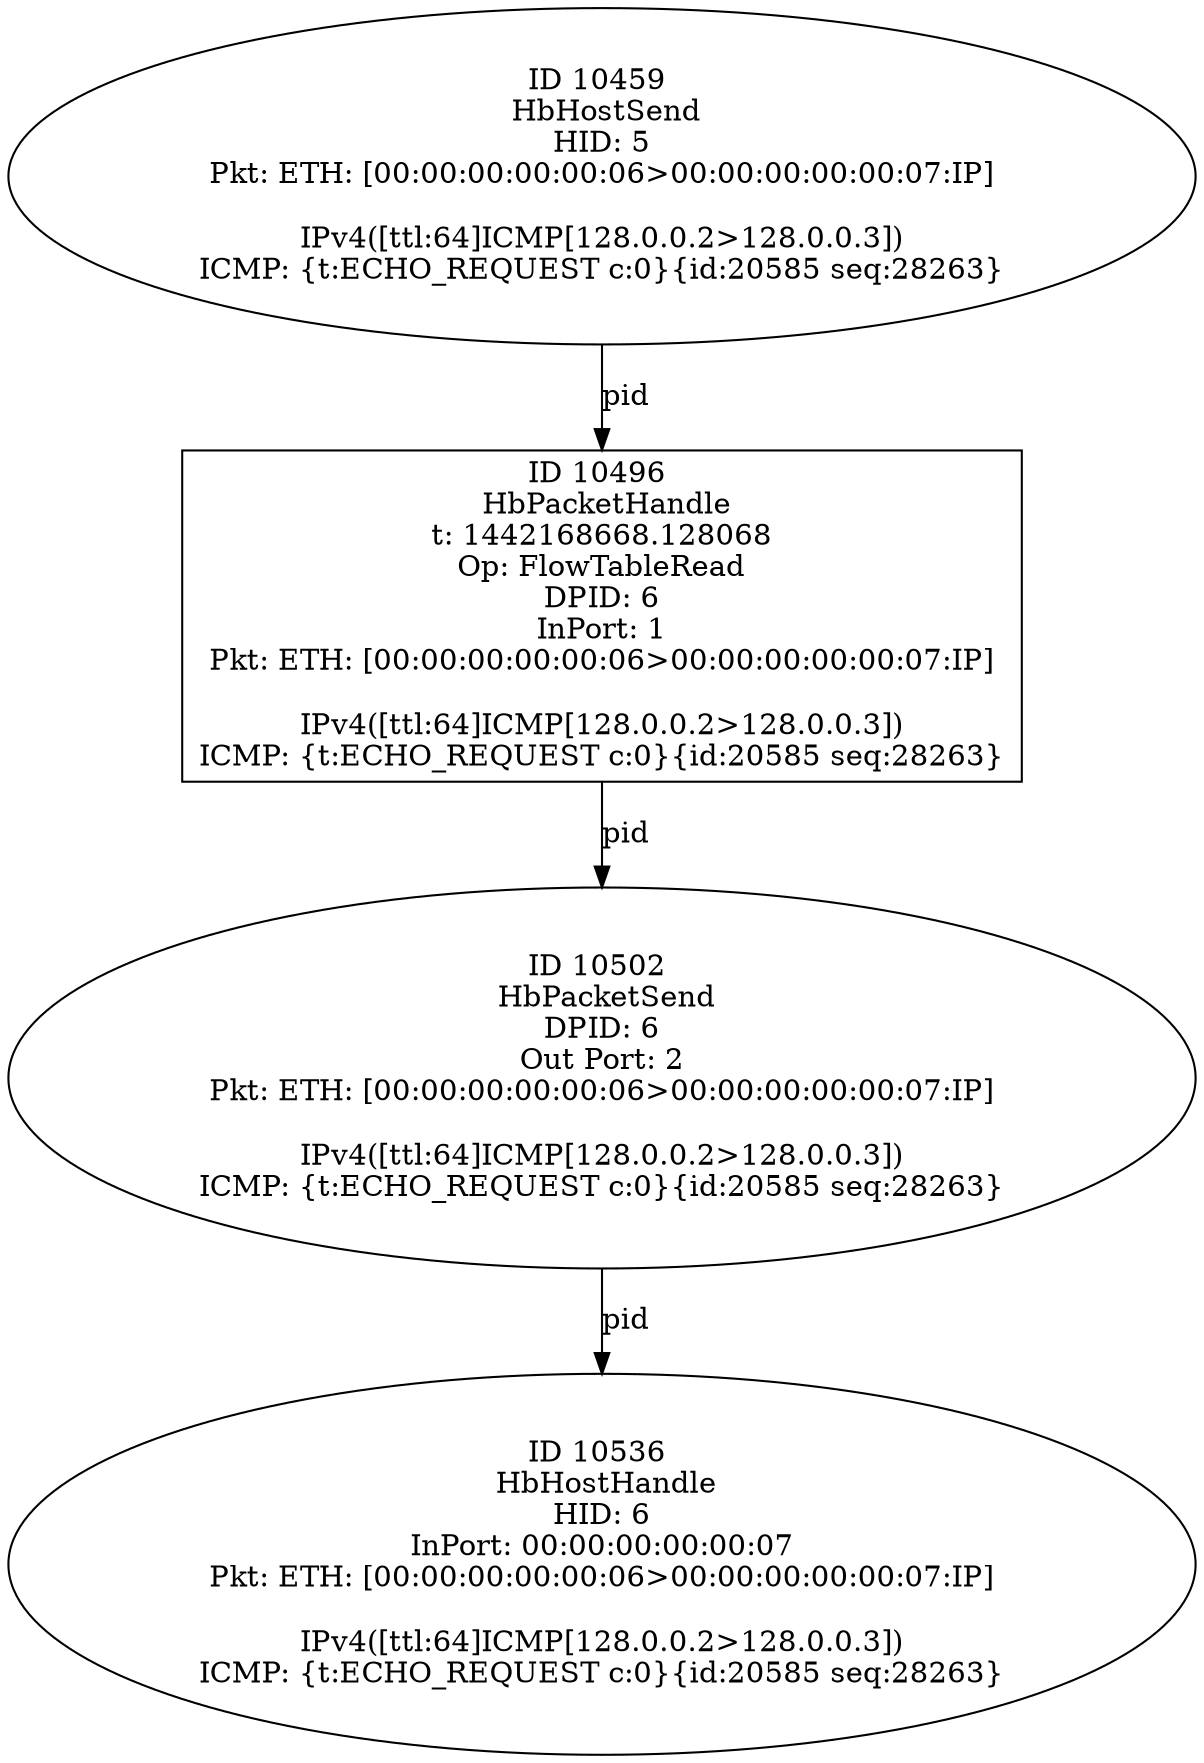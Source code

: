 strict digraph G {
10496 [shape=box, event=<hb_events.HbPacketHandle object at 0x10c676c50>, label="ID 10496 
 HbPacketHandle
t: 1442168668.128068
Op: FlowTableRead
DPID: 6
InPort: 1
Pkt: ETH: [00:00:00:00:00:06>00:00:00:00:00:07:IP]

IPv4([ttl:64]ICMP[128.0.0.2>128.0.0.3])
ICMP: {t:ECHO_REQUEST c:0}{id:20585 seq:28263}"];
10459 [shape=oval, event=<hb_events.HbHostSend object at 0x10c659650>, label="ID 10459 
 HbHostSend
HID: 5
Pkt: ETH: [00:00:00:00:00:06>00:00:00:00:00:07:IP]

IPv4([ttl:64]ICMP[128.0.0.2>128.0.0.3])
ICMP: {t:ECHO_REQUEST c:0}{id:20585 seq:28263}"];
10502 [shape=oval, event=<hb_events.HbPacketSend object at 0x10c67c110>, label="ID 10502 
 HbPacketSend
DPID: 6
Out Port: 2
Pkt: ETH: [00:00:00:00:00:06>00:00:00:00:00:07:IP]

IPv4([ttl:64]ICMP[128.0.0.2>128.0.0.3])
ICMP: {t:ECHO_REQUEST c:0}{id:20585 seq:28263}"];
10536 [shape=oval, event=<hb_events.HbHostHandle object at 0x10c699410>, label="ID 10536 
 HbHostHandle
HID: 6
InPort: 00:00:00:00:00:07
Pkt: ETH: [00:00:00:00:00:06>00:00:00:00:00:07:IP]

IPv4([ttl:64]ICMP[128.0.0.2>128.0.0.3])
ICMP: {t:ECHO_REQUEST c:0}{id:20585 seq:28263}"];
10496 -> 10502  [rel=pid, label=pid];
10502 -> 10536  [rel=pid, label=pid];
10459 -> 10496  [rel=pid, label=pid];
}
